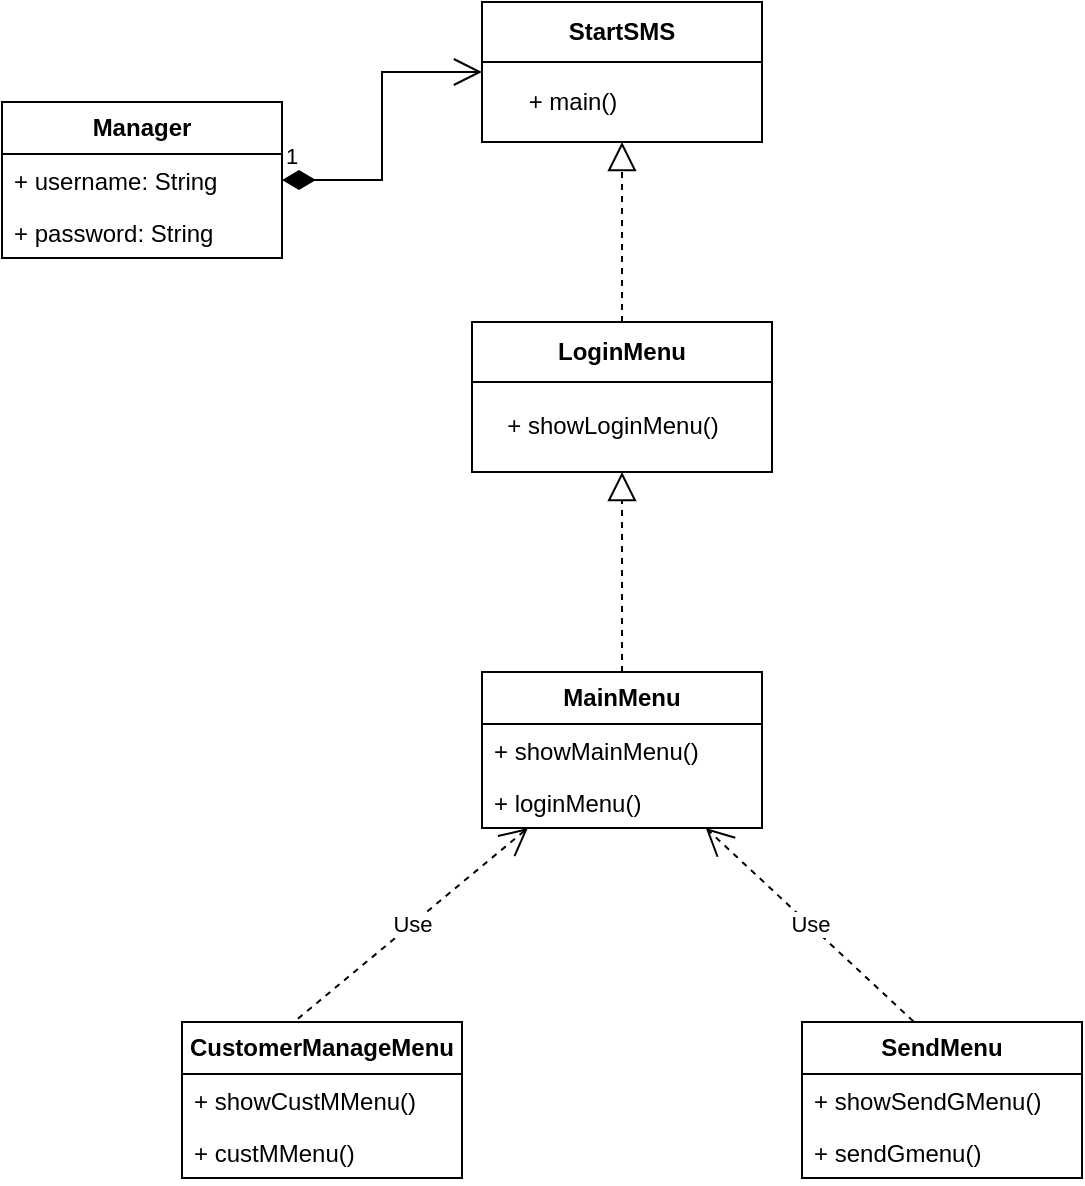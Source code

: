 <mxfile version="24.0.7" type="github">
  <diagram name="第 1 页" id="AKplTrD6MFR_9dPZBOiM">
    <mxGraphModel dx="1126" dy="631" grid="1" gridSize="10" guides="1" tooltips="1" connect="1" arrows="1" fold="1" page="1" pageScale="1" pageWidth="827" pageHeight="1169" math="0" shadow="0">
      <root>
        <mxCell id="0" />
        <mxCell id="1" parent="0" />
        <mxCell id="I_h7KTbkl2-Ogii6PWcM-1" value="StartSMS" style="swimlane;whiteSpace=wrap;html=1;startSize=30;" vertex="1" parent="1">
          <mxGeometry x="350" y="250" width="140" height="70" as="geometry" />
        </mxCell>
        <mxCell id="I_h7KTbkl2-Ogii6PWcM-2" value="+ main()" style="text;html=1;align=center;verticalAlign=middle;resizable=0;points=[];autosize=1;strokeColor=none;fillColor=none;" vertex="1" parent="I_h7KTbkl2-Ogii6PWcM-1">
          <mxGeometry x="10" y="35" width="70" height="30" as="geometry" />
        </mxCell>
        <mxCell id="I_h7KTbkl2-Ogii6PWcM-3" value="LoginMenu" style="swimlane;whiteSpace=wrap;html=1;startSize=30;" vertex="1" parent="1">
          <mxGeometry x="345" y="410" width="150" height="75" as="geometry" />
        </mxCell>
        <mxCell id="I_h7KTbkl2-Ogii6PWcM-4" value="+ showLoginMenu()" style="text;html=1;align=center;verticalAlign=middle;resizable=0;points=[];autosize=1;strokeColor=none;fillColor=none;" vertex="1" parent="I_h7KTbkl2-Ogii6PWcM-3">
          <mxGeometry x="5" y="37" width="130" height="30" as="geometry" />
        </mxCell>
        <mxCell id="I_h7KTbkl2-Ogii6PWcM-5" value="&lt;b&gt;Manager&lt;/b&gt;" style="swimlane;fontStyle=0;childLayout=stackLayout;horizontal=1;startSize=26;fillColor=none;horizontalStack=0;resizeParent=1;resizeParentMax=0;resizeLast=0;collapsible=1;marginBottom=0;whiteSpace=wrap;html=1;" vertex="1" parent="1">
          <mxGeometry x="110" y="300" width="140" height="78" as="geometry" />
        </mxCell>
        <mxCell id="I_h7KTbkl2-Ogii6PWcM-6" value="+ username: String" style="text;strokeColor=none;fillColor=none;align=left;verticalAlign=top;spacingLeft=4;spacingRight=4;overflow=hidden;rotatable=0;points=[[0,0.5],[1,0.5]];portConstraint=eastwest;whiteSpace=wrap;html=1;" vertex="1" parent="I_h7KTbkl2-Ogii6PWcM-5">
          <mxGeometry y="26" width="140" height="26" as="geometry" />
        </mxCell>
        <mxCell id="I_h7KTbkl2-Ogii6PWcM-7" value="+ password: String" style="text;strokeColor=none;fillColor=none;align=left;verticalAlign=top;spacingLeft=4;spacingRight=4;overflow=hidden;rotatable=0;points=[[0,0.5],[1,0.5]];portConstraint=eastwest;whiteSpace=wrap;html=1;" vertex="1" parent="I_h7KTbkl2-Ogii6PWcM-5">
          <mxGeometry y="52" width="140" height="26" as="geometry" />
        </mxCell>
        <mxCell id="I_h7KTbkl2-Ogii6PWcM-9" value="" style="endArrow=block;dashed=1;endFill=0;endSize=12;html=1;rounded=0;" edge="1" parent="1" source="I_h7KTbkl2-Ogii6PWcM-3" target="I_h7KTbkl2-Ogii6PWcM-1">
          <mxGeometry width="160" relative="1" as="geometry">
            <mxPoint x="310" y="440" as="sourcePoint" />
            <mxPoint x="470" y="440" as="targetPoint" />
          </mxGeometry>
        </mxCell>
        <mxCell id="I_h7KTbkl2-Ogii6PWcM-18" value="&lt;b&gt;MainMenu&lt;/b&gt;" style="swimlane;fontStyle=0;childLayout=stackLayout;horizontal=1;startSize=26;fillColor=none;horizontalStack=0;resizeParent=1;resizeParentMax=0;resizeLast=0;collapsible=1;marginBottom=0;whiteSpace=wrap;html=1;" vertex="1" parent="1">
          <mxGeometry x="350" y="585" width="140" height="78" as="geometry" />
        </mxCell>
        <mxCell id="I_h7KTbkl2-Ogii6PWcM-19" value="+ showMainMenu()" style="text;strokeColor=none;fillColor=none;align=left;verticalAlign=top;spacingLeft=4;spacingRight=4;overflow=hidden;rotatable=0;points=[[0,0.5],[1,0.5]];portConstraint=eastwest;whiteSpace=wrap;html=1;" vertex="1" parent="I_h7KTbkl2-Ogii6PWcM-18">
          <mxGeometry y="26" width="140" height="26" as="geometry" />
        </mxCell>
        <mxCell id="I_h7KTbkl2-Ogii6PWcM-20" value="+ loginMenu()" style="text;strokeColor=none;fillColor=none;align=left;verticalAlign=top;spacingLeft=4;spacingRight=4;overflow=hidden;rotatable=0;points=[[0,0.5],[1,0.5]];portConstraint=eastwest;whiteSpace=wrap;html=1;" vertex="1" parent="I_h7KTbkl2-Ogii6PWcM-18">
          <mxGeometry y="52" width="140" height="26" as="geometry" />
        </mxCell>
        <mxCell id="I_h7KTbkl2-Ogii6PWcM-23" value="&lt;b&gt;CustomerManageMenu&lt;/b&gt;" style="swimlane;fontStyle=0;childLayout=stackLayout;horizontal=1;startSize=26;fillColor=none;horizontalStack=0;resizeParent=1;resizeParentMax=0;resizeLast=0;collapsible=1;marginBottom=0;whiteSpace=wrap;html=1;" vertex="1" parent="1">
          <mxGeometry x="200" y="760" width="140" height="78" as="geometry" />
        </mxCell>
        <mxCell id="I_h7KTbkl2-Ogii6PWcM-24" value="+ showCustMMenu()" style="text;strokeColor=none;fillColor=none;align=left;verticalAlign=top;spacingLeft=4;spacingRight=4;overflow=hidden;rotatable=0;points=[[0,0.5],[1,0.5]];portConstraint=eastwest;whiteSpace=wrap;html=1;" vertex="1" parent="I_h7KTbkl2-Ogii6PWcM-23">
          <mxGeometry y="26" width="140" height="26" as="geometry" />
        </mxCell>
        <mxCell id="I_h7KTbkl2-Ogii6PWcM-25" value="+ custMMenu()" style="text;strokeColor=none;fillColor=none;align=left;verticalAlign=top;spacingLeft=4;spacingRight=4;overflow=hidden;rotatable=0;points=[[0,0.5],[1,0.5]];portConstraint=eastwest;whiteSpace=wrap;html=1;" vertex="1" parent="I_h7KTbkl2-Ogii6PWcM-23">
          <mxGeometry y="52" width="140" height="26" as="geometry" />
        </mxCell>
        <mxCell id="I_h7KTbkl2-Ogii6PWcM-27" value="&lt;b&gt;SendMenu&lt;/b&gt;" style="swimlane;fontStyle=0;childLayout=stackLayout;horizontal=1;startSize=26;fillColor=none;horizontalStack=0;resizeParent=1;resizeParentMax=0;resizeLast=0;collapsible=1;marginBottom=0;whiteSpace=wrap;html=1;" vertex="1" parent="1">
          <mxGeometry x="510" y="760" width="140" height="78" as="geometry" />
        </mxCell>
        <mxCell id="I_h7KTbkl2-Ogii6PWcM-28" value="+ showSendGMenu()" style="text;strokeColor=none;fillColor=none;align=left;verticalAlign=top;spacingLeft=4;spacingRight=4;overflow=hidden;rotatable=0;points=[[0,0.5],[1,0.5]];portConstraint=eastwest;whiteSpace=wrap;html=1;" vertex="1" parent="I_h7KTbkl2-Ogii6PWcM-27">
          <mxGeometry y="26" width="140" height="26" as="geometry" />
        </mxCell>
        <mxCell id="I_h7KTbkl2-Ogii6PWcM-29" value="+ sendGmenu()" style="text;strokeColor=none;fillColor=none;align=left;verticalAlign=top;spacingLeft=4;spacingRight=4;overflow=hidden;rotatable=0;points=[[0,0.5],[1,0.5]];portConstraint=eastwest;whiteSpace=wrap;html=1;" vertex="1" parent="I_h7KTbkl2-Ogii6PWcM-27">
          <mxGeometry y="52" width="140" height="26" as="geometry" />
        </mxCell>
        <mxCell id="I_h7KTbkl2-Ogii6PWcM-33" value="" style="endArrow=block;dashed=1;endFill=0;endSize=12;html=1;rounded=0;" edge="1" parent="1" source="I_h7KTbkl2-Ogii6PWcM-18" target="I_h7KTbkl2-Ogii6PWcM-3">
          <mxGeometry width="160" relative="1" as="geometry">
            <mxPoint x="380" y="520" as="sourcePoint" />
            <mxPoint x="540" y="520" as="targetPoint" />
          </mxGeometry>
        </mxCell>
        <mxCell id="I_h7KTbkl2-Ogii6PWcM-34" value="Use" style="endArrow=open;endSize=12;dashed=1;html=1;rounded=0;exitX=0.414;exitY=-0.021;exitDx=0;exitDy=0;exitPerimeter=0;" edge="1" parent="1" source="I_h7KTbkl2-Ogii6PWcM-23" target="I_h7KTbkl2-Ogii6PWcM-18">
          <mxGeometry width="160" relative="1" as="geometry">
            <mxPoint x="220" y="590" as="sourcePoint" />
            <mxPoint x="380" y="590" as="targetPoint" />
          </mxGeometry>
        </mxCell>
        <mxCell id="I_h7KTbkl2-Ogii6PWcM-35" value="Use" style="endArrow=open;endSize=12;dashed=1;html=1;rounded=0;exitX=0.398;exitY=-0.004;exitDx=0;exitDy=0;exitPerimeter=0;" edge="1" parent="1" source="I_h7KTbkl2-Ogii6PWcM-27" target="I_h7KTbkl2-Ogii6PWcM-18">
          <mxGeometry width="160" relative="1" as="geometry">
            <mxPoint x="330" y="720" as="sourcePoint" />
            <mxPoint x="490" y="720" as="targetPoint" />
          </mxGeometry>
        </mxCell>
        <mxCell id="I_h7KTbkl2-Ogii6PWcM-36" value="1" style="endArrow=open;html=1;endSize=12;startArrow=diamondThin;startSize=14;startFill=1;edgeStyle=orthogonalEdgeStyle;align=left;verticalAlign=bottom;rounded=0;" edge="1" parent="1" source="I_h7KTbkl2-Ogii6PWcM-5" target="I_h7KTbkl2-Ogii6PWcM-1">
          <mxGeometry x="-1" y="3" relative="1" as="geometry">
            <mxPoint x="180" y="350" as="sourcePoint" />
            <mxPoint x="340" y="350" as="targetPoint" />
          </mxGeometry>
        </mxCell>
      </root>
    </mxGraphModel>
  </diagram>
</mxfile>
